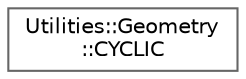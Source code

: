 digraph "Graphical Class Hierarchy"
{
 // LATEX_PDF_SIZE
  bgcolor="transparent";
  edge [fontname=Helvetica,fontsize=10,labelfontname=Helvetica,labelfontsize=10];
  node [fontname=Helvetica,fontsize=10,shape=box,height=0.2,width=0.4];
  rankdir="LR";
  Node0 [id="Node000000",label="Utilities::Geometry\l::CYCLIC",height=0.2,width=0.4,color="grey40", fillcolor="white", style="filled",URL="$struct_utilities_1_1_geometry_1_1_c_y_c_l_i_c.html",tooltip="used so that an index will not go out of bounds, ie. CYCLIC[0]=0, CYCLIC[n]=0, CYCLIC[-1]=n-1,..."];
}
